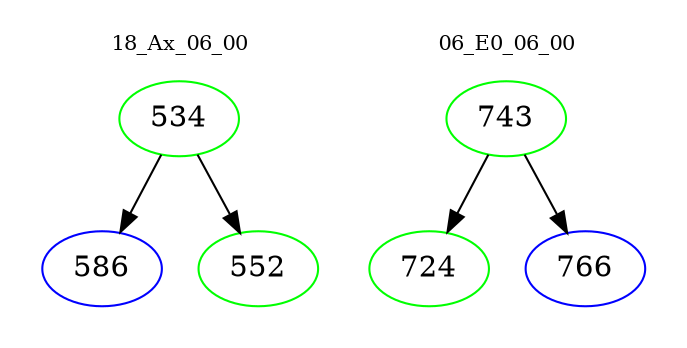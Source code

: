 digraph{
subgraph cluster_0 {
color = white
label = "18_Ax_06_00";
fontsize=10;
T0_534 [label="534", color="green"]
T0_534 -> T0_586 [color="black"]
T0_586 [label="586", color="blue"]
T0_534 -> T0_552 [color="black"]
T0_552 [label="552", color="green"]
}
subgraph cluster_1 {
color = white
label = "06_E0_06_00";
fontsize=10;
T1_743 [label="743", color="green"]
T1_743 -> T1_724 [color="black"]
T1_724 [label="724", color="green"]
T1_743 -> T1_766 [color="black"]
T1_766 [label="766", color="blue"]
}
}
